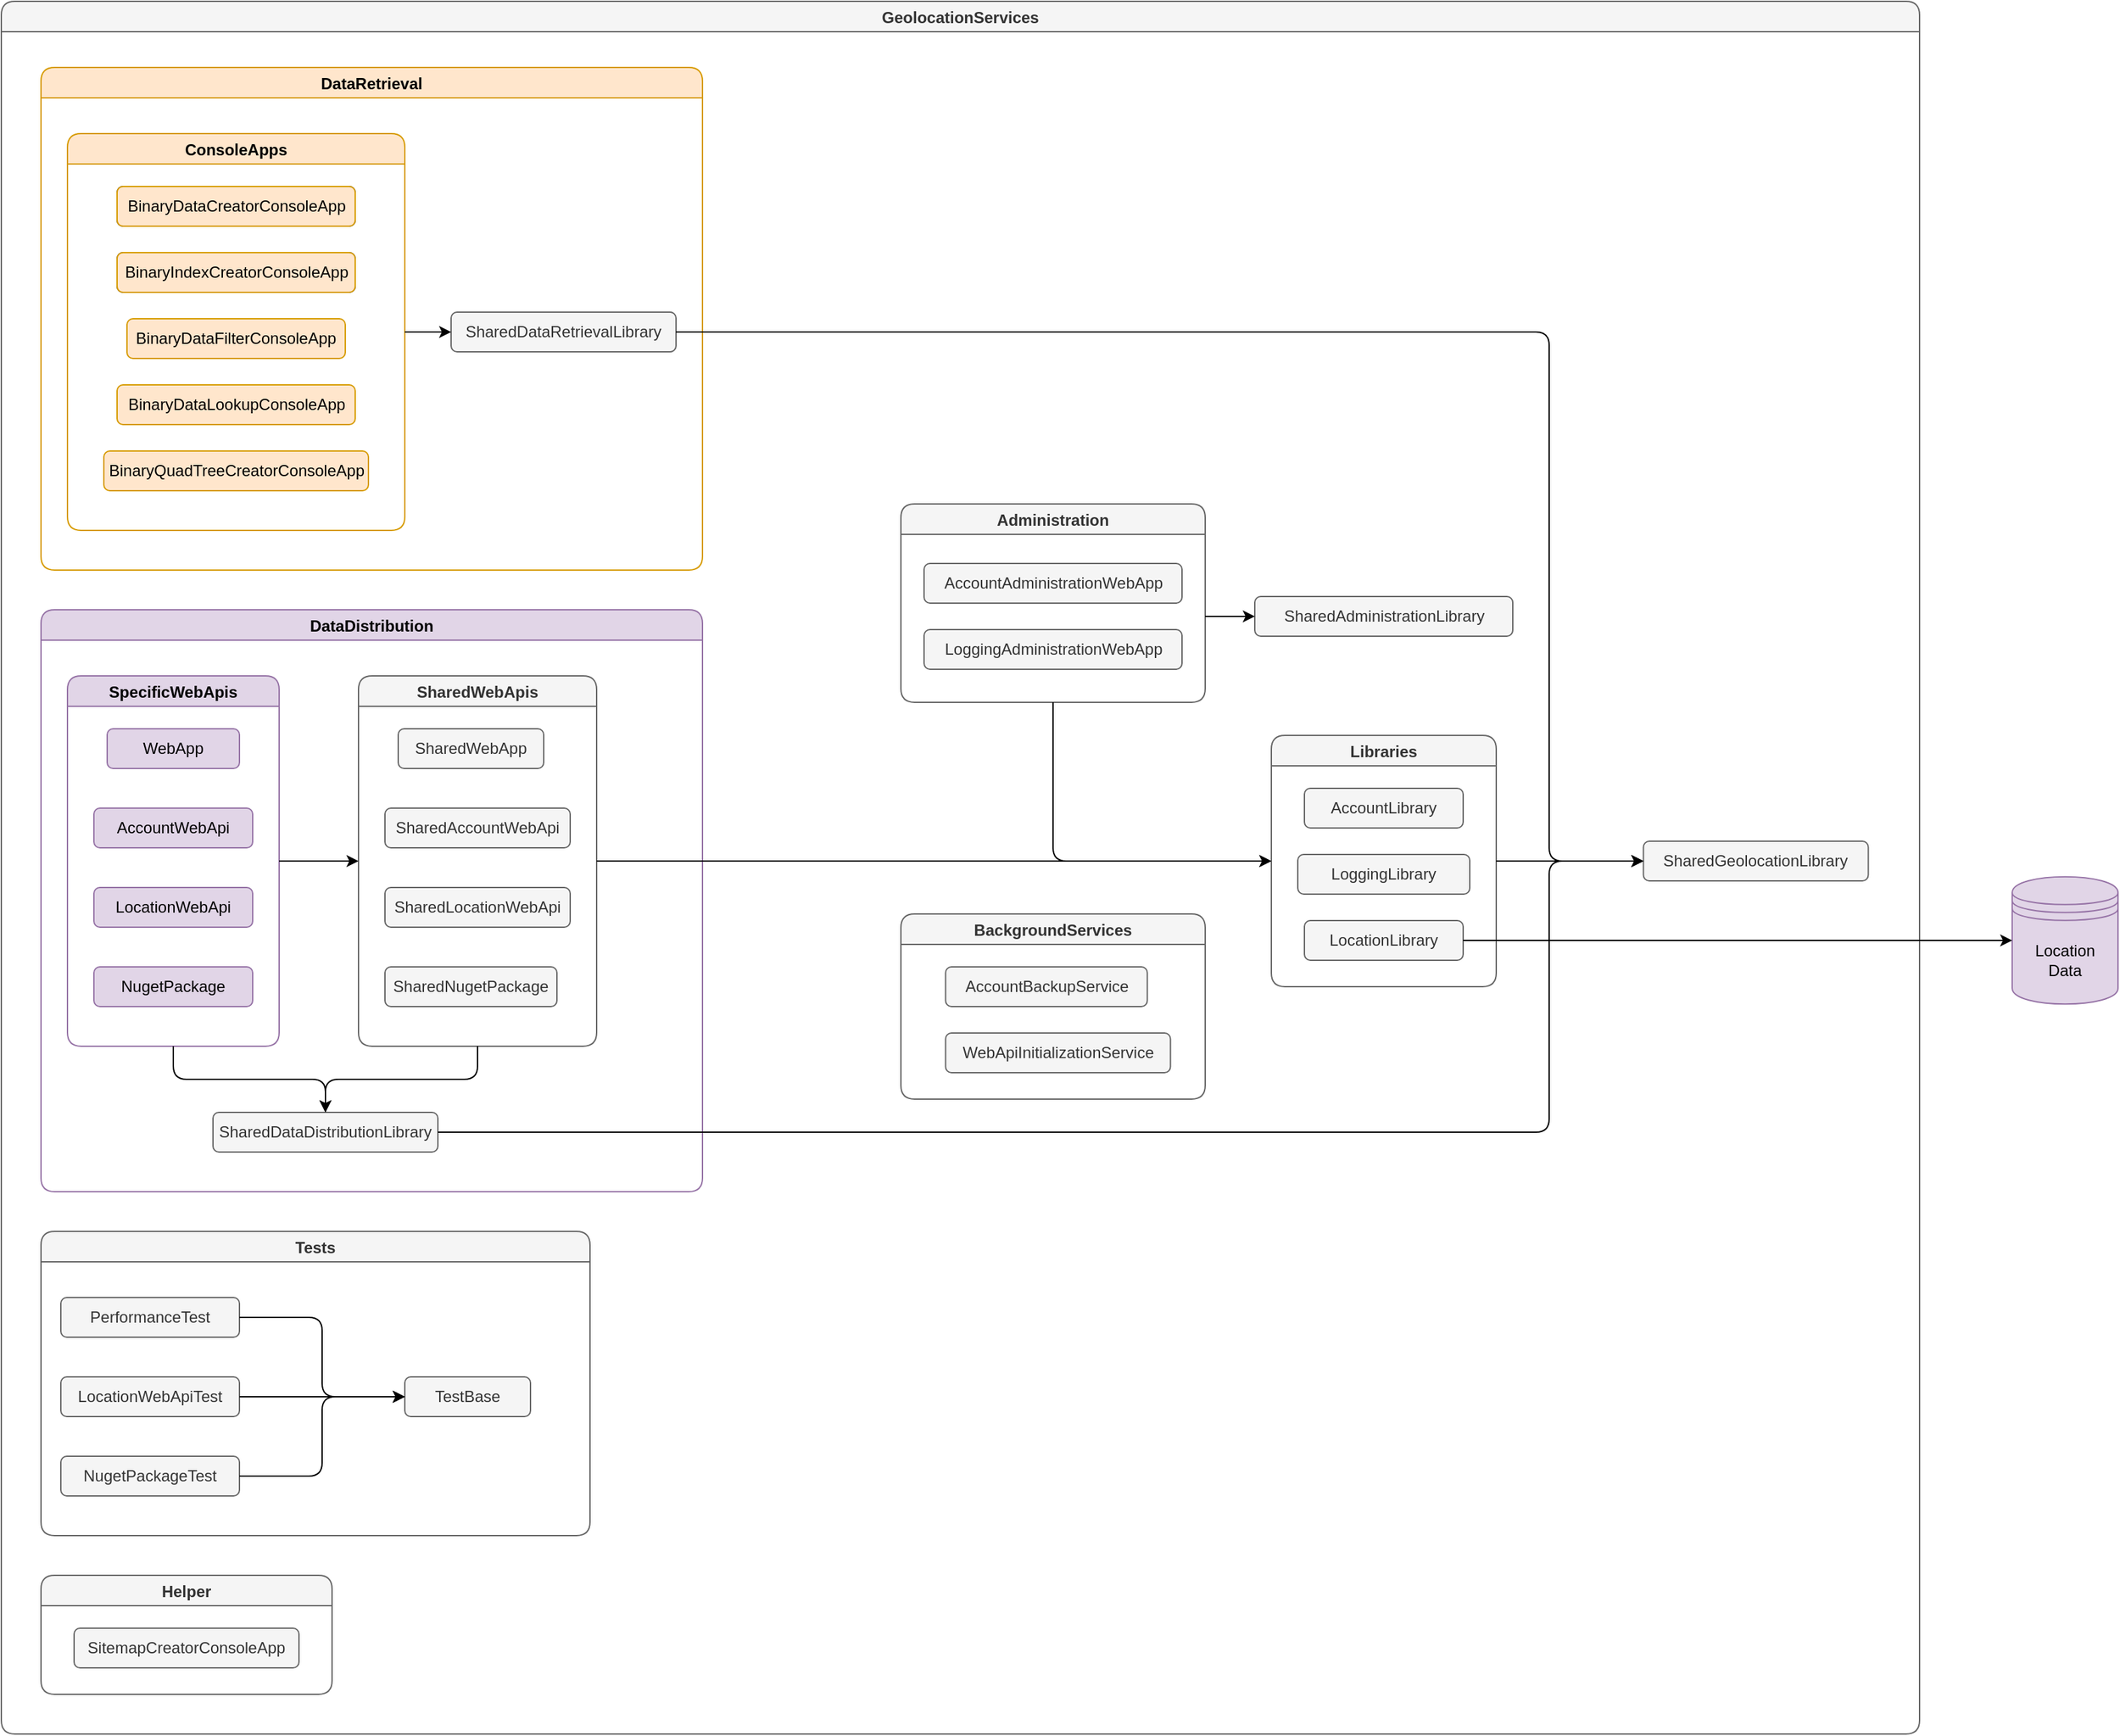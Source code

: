 <mxfile version="24.4.8" type="device" pages="5">
  <diagram id="LLukMzBquvf9o7xKqFZT" name="component-diagram">
    <mxGraphModel dx="1227" dy="1225" grid="1" gridSize="10" guides="1" tooltips="1" connect="1" arrows="1" fold="1" page="1" pageScale="1" pageWidth="850" pageHeight="1100" math="0" shadow="0">
      <root>
        <mxCell id="0" />
        <mxCell id="1" parent="0" />
        <mxCell id="2" value="GeolocationServices" style="swimlane;fillColor=#f5f5f5;strokeColor=#666666;shadow=0;flipH=0;flipV=0;rounded=1;swimlaneLine=1;fontColor=#333333;" parent="1" vertex="1">
          <mxGeometry x="10" y="10" width="1450" height="1310" as="geometry">
            <mxRectangle x="70" y="10" width="150" height="23" as="alternateBounds" />
          </mxGeometry>
        </mxCell>
        <mxCell id="4" value="DataRetrieval" style="swimlane;fillColor=#ffe6cc;strokeColor=#d79b00;rounded=1;swimlaneFillColor=none;" parent="2" vertex="1">
          <mxGeometry x="30" y="50" width="500" height="380" as="geometry" />
        </mxCell>
        <mxCell id="147" value="ConsoleApps" style="swimlane;fillColor=#ffe6cc;strokeColor=#d79b00;rounded=1;" parent="4" vertex="1">
          <mxGeometry x="20" y="50" width="255" height="300" as="geometry" />
        </mxCell>
        <mxCell id="6" value="BinaryDataCreatorConsoleApp" style="whiteSpace=wrap;html=1;fillColor=#FFF0F8;strokeColor=#36393d;glass=0;rounded=1;" parent="147" vertex="1">
          <mxGeometry x="37.5" y="40" width="180" height="30" as="geometry" />
        </mxCell>
        <mxCell id="7" value="BinaryIndexCreatorConsoleApp" style="whiteSpace=wrap;html=1;fillColor=#FFF0F8;strokeColor=#36393d;glass=0;rounded=1;" parent="147" vertex="1">
          <mxGeometry x="37.5" y="90" width="180" height="30" as="geometry" />
        </mxCell>
        <mxCell id="8" value="BinaryDataLookupConsoleApp" style="whiteSpace=wrap;html=1;fillColor=#ffe6cc;strokeColor=#d79b00;glass=0;rounded=1;" parent="147" vertex="1">
          <mxGeometry x="37.5" y="190" width="180" height="30" as="geometry" />
        </mxCell>
        <mxCell id="9" value="BinaryQuadTreeCreatorConsoleApp" style="whiteSpace=wrap;html=1;fillColor=#ffe6cc;strokeColor=#d79b00;glass=0;rounded=1;" parent="147" vertex="1">
          <mxGeometry x="27.5" y="240" width="200" height="30" as="geometry" />
        </mxCell>
        <mxCell id="10" value="BinaryDataCreatorConsoleApp" style="whiteSpace=wrap;html=1;fillColor=#ffe6cc;strokeColor=#d79b00;glass=0;rounded=1;" parent="147" vertex="1">
          <mxGeometry x="37.5" y="40" width="180" height="30" as="geometry" />
        </mxCell>
        <mxCell id="11" value="BinaryIndexCreatorConsoleApp" style="whiteSpace=wrap;html=1;fillColor=#ffe6cc;strokeColor=#d79b00;glass=0;rounded=1;" parent="147" vertex="1">
          <mxGeometry x="37.5" y="90" width="180" height="30" as="geometry" />
        </mxCell>
        <mxCell id="12" value="BinaryDataFilterConsoleApp" style="whiteSpace=wrap;html=1;fillColor=#ffe6cc;strokeColor=#d79b00;glass=0;rounded=1;" parent="147" vertex="1">
          <mxGeometry x="45" y="140" width="165" height="30" as="geometry" />
        </mxCell>
        <mxCell id="13" value="SharedDataRetrievalLibrary" style="whiteSpace=wrap;html=1;fillColor=#f5f5f5;strokeColor=#666666;rounded=1;fillOpacity=100;fontColor=#333333;" parent="4" vertex="1">
          <mxGeometry x="310" y="185" width="170" height="30" as="geometry" />
        </mxCell>
        <mxCell id="148" value="" style="endArrow=classic;html=1;exitX=1;exitY=0.5;exitDx=0;exitDy=0;entryX=0;entryY=0.5;entryDx=0;entryDy=0;" parent="4" source="147" target="13" edge="1">
          <mxGeometry width="50" height="50" relative="1" as="geometry">
            <mxPoint x="370" y="310" as="sourcePoint" />
            <mxPoint x="420" y="260" as="targetPoint" />
          </mxGeometry>
        </mxCell>
        <mxCell id="22" value="DataDistribution" style="swimlane;fillColor=#e1d5e7;strokeColor=#9673a6;rounded=1;" parent="2" vertex="1">
          <mxGeometry x="30" y="460" width="500" height="440" as="geometry">
            <mxRectangle x="30" y="50" width="120" height="23" as="alternateBounds" />
          </mxGeometry>
        </mxCell>
        <mxCell id="2cKN8SrDjRreFulUvKuI-159" value="SharedDataDistributionLibrary" style="whiteSpace=wrap;html=1;fillColor=#f5f5f5;strokeColor=#666666;rounded=1;fillOpacity=100;fontColor=#333333;" parent="22" vertex="1">
          <mxGeometry x="130" y="380" width="170" height="30" as="geometry" />
        </mxCell>
        <mxCell id="2cKN8SrDjRreFulUvKuI-160" value="SpecificWebApis" style="swimlane;fillColor=#e1d5e7;strokeColor=#9673a6;startSize=23;rounded=1;" parent="22" vertex="1">
          <mxGeometry x="20" y="50" width="160" height="280" as="geometry" />
        </mxCell>
        <mxCell id="26" value="WebApp" style="whiteSpace=wrap;html=1;fillColor=#e1d5e7;strokeColor=#9673a6;rounded=1;" parent="2cKN8SrDjRreFulUvKuI-160" vertex="1">
          <mxGeometry x="30" y="40" width="100" height="30" as="geometry" />
        </mxCell>
        <mxCell id="39" value="LocationWebApi" style="whiteSpace=wrap;html=1;fillColor=#e1d5e7;strokeColor=#9673a6;rounded=1;" parent="2cKN8SrDjRreFulUvKuI-160" vertex="1">
          <mxGeometry x="20" y="160" width="120" height="30" as="geometry" />
        </mxCell>
        <mxCell id="44" value="NugetPackage" style="whiteSpace=wrap;html=1;fillColor=#e1d5e7;strokeColor=#9673a6;rounded=1;" parent="2cKN8SrDjRreFulUvKuI-160" vertex="1">
          <mxGeometry x="20" y="220" width="120" height="30" as="geometry" />
        </mxCell>
        <mxCell id="40" value="AccountWebApi" style="whiteSpace=wrap;html=1;fillColor=#e1d5e7;strokeColor=#9673a6;rounded=1;" parent="2cKN8SrDjRreFulUvKuI-160" vertex="1">
          <mxGeometry x="20" y="100" width="120" height="30" as="geometry" />
        </mxCell>
        <mxCell id="IKNdJuLzWTmaigGsuWWW-148" value="SharedWebApis" style="swimlane;fillColor=#f5f5f5;strokeColor=#666666;fontColor=#333333;startSize=23;rounded=1;" parent="22" vertex="1">
          <mxGeometry x="240" y="50" width="180" height="280" as="geometry" />
        </mxCell>
        <mxCell id="IKNdJuLzWTmaigGsuWWW-149" value="SharedWebApp" style="whiteSpace=wrap;html=1;fillColor=#f5f5f5;strokeColor=#666666;rounded=1;fontColor=#333333;" parent="IKNdJuLzWTmaigGsuWWW-148" vertex="1">
          <mxGeometry x="30" y="40" width="110" height="30" as="geometry" />
        </mxCell>
        <mxCell id="IKNdJuLzWTmaigGsuWWW-150" value="SharedLocationWebApi" style="whiteSpace=wrap;html=1;fillColor=#f5f5f5;strokeColor=#666666;rounded=1;fontColor=#333333;" parent="IKNdJuLzWTmaigGsuWWW-148" vertex="1">
          <mxGeometry x="20" y="160" width="140" height="30" as="geometry" />
        </mxCell>
        <mxCell id="IKNdJuLzWTmaigGsuWWW-151" value="SharedNugetPackage" style="whiteSpace=wrap;html=1;fillColor=#f5f5f5;strokeColor=#666666;rounded=1;fontColor=#333333;" parent="IKNdJuLzWTmaigGsuWWW-148" vertex="1">
          <mxGeometry x="20" y="220" width="130" height="30" as="geometry" />
        </mxCell>
        <mxCell id="IKNdJuLzWTmaigGsuWWW-152" value="SharedAccountWebApi" style="whiteSpace=wrap;html=1;fillColor=#f5f5f5;strokeColor=#666666;rounded=1;fontColor=#333333;" parent="IKNdJuLzWTmaigGsuWWW-148" vertex="1">
          <mxGeometry x="20" y="100" width="140" height="30" as="geometry" />
        </mxCell>
        <mxCell id="IKNdJuLzWTmaigGsuWWW-155" value="" style="endArrow=classic;html=1;rounded=1;exitX=0.5;exitY=1;exitDx=0;exitDy=0;entryX=0.5;entryY=0;entryDx=0;entryDy=0;edgeStyle=orthogonalEdgeStyle;" parent="22" source="IKNdJuLzWTmaigGsuWWW-148" target="2cKN8SrDjRreFulUvKuI-159" edge="1">
          <mxGeometry width="50" height="50" relative="1" as="geometry">
            <mxPoint x="330" y="380" as="sourcePoint" />
            <mxPoint x="380" y="330" as="targetPoint" />
          </mxGeometry>
        </mxCell>
        <mxCell id="IKNdJuLzWTmaigGsuWWW-159" value="" style="endArrow=classic;html=1;rounded=0;exitX=1;exitY=0.5;exitDx=0;exitDy=0;entryX=0;entryY=0.5;entryDx=0;entryDy=0;" parent="22" source="2cKN8SrDjRreFulUvKuI-160" target="IKNdJuLzWTmaigGsuWWW-148" edge="1">
          <mxGeometry width="50" height="50" relative="1" as="geometry">
            <mxPoint x="190" y="210" as="sourcePoint" />
            <mxPoint x="240" y="160" as="targetPoint" />
          </mxGeometry>
        </mxCell>
        <mxCell id="uBaZwKW-RN6UwQ2-fDLs-148" value="" style="endArrow=classic;html=1;rounded=1;exitX=0.5;exitY=1;exitDx=0;exitDy=0;entryX=0.5;entryY=0;entryDx=0;entryDy=0;edgeStyle=orthogonalEdgeStyle;" parent="22" source="2cKN8SrDjRreFulUvKuI-160" target="2cKN8SrDjRreFulUvKuI-159" edge="1">
          <mxGeometry width="50" height="50" relative="1" as="geometry">
            <mxPoint x="70" y="420" as="sourcePoint" />
            <mxPoint x="120" y="370" as="targetPoint" />
          </mxGeometry>
        </mxCell>
        <mxCell id="31" value="BackgroundServices" style="swimlane;fillColor=#f5f5f5;strokeColor=#666666;rounded=1;fontColor=#333333;" parent="2" vertex="1">
          <mxGeometry x="680" y="690" width="230" height="140" as="geometry" />
        </mxCell>
        <mxCell id="32" value="WebApiInitializationService" style="whiteSpace=wrap;html=1;fillColor=#f5f5f5;strokeColor=#666666;rounded=1;fontColor=#333333;" parent="31" vertex="1">
          <mxGeometry x="33.75" y="90" width="170" height="30" as="geometry" />
        </mxCell>
        <mxCell id="33" value="AccountBackupService" style="whiteSpace=wrap;html=1;fillColor=#f5f5f5;strokeColor=#666666;rounded=1;fontColor=#333333;" parent="31" vertex="1">
          <mxGeometry x="33.75" y="40" width="152.5" height="30" as="geometry" />
        </mxCell>
        <mxCell id="45" value="Tests" style="swimlane;fillColor=#f5f5f5;strokeColor=#666666;rounded=1;fontColor=#333333;" parent="2" vertex="1">
          <mxGeometry x="30" y="930" width="415" height="230" as="geometry" />
        </mxCell>
        <mxCell id="46" value="TestBase" style="whiteSpace=wrap;html=1;fillColor=#f5f5f5;strokeColor=#666666;rounded=1;fontColor=#333333;" parent="45" vertex="1">
          <mxGeometry x="275" y="110" width="95" height="30" as="geometry" />
        </mxCell>
        <mxCell id="47" value="LocationWebApiTest" style="whiteSpace=wrap;html=1;fillColor=#f5f5f5;strokeColor=#666666;rounded=1;fontColor=#333333;" parent="45" vertex="1">
          <mxGeometry x="15" y="110" width="135" height="30" as="geometry" />
        </mxCell>
        <mxCell id="48" value="PerformanceTest" style="whiteSpace=wrap;html=1;fillColor=#f5f5f5;strokeColor=#666666;rounded=1;fontColor=#333333;" parent="45" vertex="1">
          <mxGeometry x="15" y="50" width="135" height="30" as="geometry" />
        </mxCell>
        <mxCell id="55" value="" style="endArrow=classic;html=1;exitX=1;exitY=0.5;exitDx=0;exitDy=0;entryX=0;entryY=0.5;entryDx=0;entryDy=0;edgeStyle=orthogonalEdgeStyle;arcSize=20;fillColor=#d5e8d4;strokeColor=#000000;" parent="45" source="48" target="46" edge="1">
          <mxGeometry width="50" height="50" relative="1" as="geometry">
            <mxPoint x="470" y="80" as="sourcePoint" />
            <mxPoint x="520" y="30" as="targetPoint" />
          </mxGeometry>
        </mxCell>
        <mxCell id="56" value="" style="endArrow=classic;html=1;exitX=1;exitY=0.5;exitDx=0;exitDy=0;entryX=0;entryY=0.5;entryDx=0;entryDy=0;edgeStyle=orthogonalEdgeStyle;arcSize=20;fillColor=#d5e8d4;strokeColor=#000000;" parent="45" source="47" target="46" edge="1">
          <mxGeometry width="50" height="50" relative="1" as="geometry">
            <mxPoint x="180" y="150" as="sourcePoint" />
            <mxPoint x="230" y="100" as="targetPoint" />
          </mxGeometry>
        </mxCell>
        <mxCell id="Wn7SbWkXfdaHQ0S89vb3-149" value="NugetPackageTest" style="whiteSpace=wrap;html=1;fillColor=#f5f5f5;strokeColor=#666666;rounded=1;fontColor=#333333;" parent="45" vertex="1">
          <mxGeometry x="15" y="170" width="135" height="30" as="geometry" />
        </mxCell>
        <mxCell id="Wn7SbWkXfdaHQ0S89vb3-150" value="" style="endArrow=classic;html=1;exitX=1;exitY=0.5;exitDx=0;exitDy=0;entryX=0;entryY=0.5;entryDx=0;entryDy=0;edgeStyle=orthogonalEdgeStyle;arcSize=20;fillColor=#d5e8d4;strokeColor=#000000;" parent="45" source="Wn7SbWkXfdaHQ0S89vb3-149" target="46" edge="1">
          <mxGeometry width="50" height="50" relative="1" as="geometry">
            <mxPoint x="160" y="135" as="sourcePoint" />
            <mxPoint x="285" y="105" as="targetPoint" />
          </mxGeometry>
        </mxCell>
        <mxCell id="3" value="SharedGeolocationLibrary" style="whiteSpace=wrap;html=1;fillColor=#f5f5f5;strokeColor=#666666;rounded=1;fontColor=#333333;" parent="2" vertex="1">
          <mxGeometry x="1241.25" y="635" width="170" height="30" as="geometry" />
        </mxCell>
        <mxCell id="34" value="Libraries" style="swimlane;fillColor=#f5f5f5;strokeColor=#666666;rounded=1;fontColor=#333333;" parent="2" vertex="1">
          <mxGeometry x="960" y="555" width="170" height="190" as="geometry" />
        </mxCell>
        <mxCell id="37" value="AccountLibrary" style="whiteSpace=wrap;html=1;fillColor=#f5f5f5;strokeColor=#666666;rounded=1;fontColor=#333333;" parent="34" vertex="1">
          <mxGeometry x="25" y="40" width="120" height="30" as="geometry" />
        </mxCell>
        <mxCell id="36" value="LocationLibrary" style="whiteSpace=wrap;html=1;fillColor=#f5f5f5;strokeColor=#666666;rounded=1;fontColor=#333333;" parent="34" vertex="1">
          <mxGeometry x="25" y="140" width="120" height="30" as="geometry" />
        </mxCell>
        <mxCell id="42" value="LoggingLibrary" style="whiteSpace=wrap;html=1;fillColor=#f5f5f5;strokeColor=#666666;rounded=1;fontColor=#333333;" parent="34" vertex="1">
          <mxGeometry x="20" y="90" width="130" height="30" as="geometry" />
        </mxCell>
        <mxCell id="MPks22-xDF9zLQNJOeFy-148" value="" style="endArrow=classic;html=1;rounded=1;exitX=1;exitY=0.5;exitDx=0;exitDy=0;entryX=0;entryY=0.5;entryDx=0;entryDy=0;edgeStyle=orthogonalEdgeStyle;" parent="2" source="34" target="3" edge="1">
          <mxGeometry width="50" height="50" relative="1" as="geometry">
            <mxPoint x="1120" y="580" as="sourcePoint" />
            <mxPoint x="1170" y="530" as="targetPoint" />
            <Array as="points">
              <mxPoint x="1200" y="650" />
              <mxPoint x="1200" y="650" />
            </Array>
          </mxGeometry>
        </mxCell>
        <mxCell id="MPks22-xDF9zLQNJOeFy-152" value="Administration" style="swimlane;rounded=1;fillColor=#f5f5f5;fontColor=#333333;strokeColor=#666666;" parent="2" vertex="1">
          <mxGeometry x="680" y="380" width="230" height="150" as="geometry" />
        </mxCell>
        <mxCell id="29" value="AccountAdministrationWebApp" style="whiteSpace=wrap;html=1;fillColor=#f5f5f5;strokeColor=#666666;rounded=1;fontColor=#333333;" parent="MPks22-xDF9zLQNJOeFy-152" vertex="1">
          <mxGeometry x="17.5" y="45" width="195" height="30" as="geometry" />
        </mxCell>
        <mxCell id="30" value="LoggingAdministrationWebApp" style="whiteSpace=wrap;html=1;fillColor=#f5f5f5;strokeColor=#666666;rounded=1;fontColor=#333333;" parent="MPks22-xDF9zLQNJOeFy-152" vertex="1">
          <mxGeometry x="17.5" y="95" width="195" height="30" as="geometry" />
        </mxCell>
        <mxCell id="MPks22-xDF9zLQNJOeFy-153" value="" style="endArrow=classic;html=1;rounded=1;exitX=0.5;exitY=1;exitDx=0;exitDy=0;entryX=0;entryY=0.5;entryDx=0;entryDy=0;edgeStyle=orthogonalEdgeStyle;" parent="2" source="MPks22-xDF9zLQNJOeFy-152" target="34" edge="1">
          <mxGeometry width="50" height="50" relative="1" as="geometry">
            <mxPoint x="910" y="390" as="sourcePoint" />
            <mxPoint x="960" y="340" as="targetPoint" />
            <Array as="points">
              <mxPoint x="795" y="650" />
            </Array>
          </mxGeometry>
        </mxCell>
        <mxCell id="104" value="" style="endArrow=classic;html=1;exitX=1;exitY=0.5;exitDx=0;exitDy=0;entryX=0;entryY=0.5;entryDx=0;entryDy=0;edgeStyle=orthogonalEdgeStyle;arcSize=20;fillColor=#d5e8d4;strokeColor=#000000;" parent="2" source="13" target="3" edge="1">
          <mxGeometry width="50" height="50" relative="1" as="geometry">
            <mxPoint x="1221.25" y="470" as="sourcePoint" />
            <mxPoint x="1271.25" y="420" as="targetPoint" />
            <Array as="points">
              <mxPoint x="1170" y="250" />
              <mxPoint x="1170" y="650" />
            </Array>
          </mxGeometry>
        </mxCell>
        <mxCell id="MPks22-xDF9zLQNJOeFy-149" value="" style="endArrow=classic;html=1;rounded=1;entryX=0;entryY=0.5;entryDx=0;entryDy=0;edgeStyle=orthogonalEdgeStyle;exitX=1;exitY=0.5;exitDx=0;exitDy=0;" parent="2" source="IKNdJuLzWTmaigGsuWWW-148" target="34" edge="1">
          <mxGeometry width="50" height="50" relative="1" as="geometry">
            <mxPoint x="640" y="650" as="sourcePoint" />
            <mxPoint x="760" y="580" as="targetPoint" />
            <Array as="points">
              <mxPoint x="710" y="650" />
              <mxPoint x="710" y="650" />
            </Array>
          </mxGeometry>
        </mxCell>
        <mxCell id="eDVOJwQHp3Gs-Y2QoNNh-148" value="Helper" style="swimlane;fillColor=#f5f5f5;strokeColor=#666666;rounded=1;fontColor=#333333;" parent="2" vertex="1">
          <mxGeometry x="30" y="1190" width="220" height="90" as="geometry" />
        </mxCell>
        <mxCell id="21" value="SitemapCreatorConsoleApp" style="whiteSpace=wrap;html=1;fillColor=#f5f5f5;strokeColor=#666666;rounded=1;fontColor=#333333;" parent="eDVOJwQHp3Gs-Y2QoNNh-148" vertex="1">
          <mxGeometry x="25" y="40" width="170" height="30" as="geometry" />
        </mxCell>
        <mxCell id="DU97WNFguKJTcljk9Pdf-148" value="" style="endArrow=classic;html=1;rounded=1;exitX=1;exitY=0.5;exitDx=0;exitDy=0;entryX=0;entryY=0.5;entryDx=0;entryDy=0;edgeStyle=orthogonalEdgeStyle;" parent="2" source="2cKN8SrDjRreFulUvKuI-159" target="3" edge="1">
          <mxGeometry width="50" height="50" relative="1" as="geometry">
            <mxPoint x="710" y="740" as="sourcePoint" />
            <mxPoint x="760" y="690" as="targetPoint" />
            <Array as="points">
              <mxPoint x="1170" y="855" />
              <mxPoint x="1170" y="650" />
            </Array>
          </mxGeometry>
        </mxCell>
        <mxCell id="_eddi4BTf2q4IT53KIBY-148" value="SharedAdministrationLibrary" style="whiteSpace=wrap;html=1;fillColor=#f5f5f5;strokeColor=#666666;rounded=1;fontColor=#333333;" parent="2" vertex="1">
          <mxGeometry x="947.5" y="450" width="195" height="30" as="geometry" />
        </mxCell>
        <mxCell id="_eddi4BTf2q4IT53KIBY-151" value="" style="endArrow=classic;html=1;rounded=1;entryX=0;entryY=0.5;entryDx=0;entryDy=0;" parent="2" target="_eddi4BTf2q4IT53KIBY-148" edge="1">
          <mxGeometry width="50" height="50" relative="1" as="geometry">
            <mxPoint x="910" y="465" as="sourcePoint" />
            <mxPoint x="1030" y="390" as="targetPoint" />
          </mxGeometry>
        </mxCell>
        <mxCell id="IvW9GYrCqFyuhNRknzc9-148" value="Location&lt;br&gt;Data" style="shape=datastore;whiteSpace=wrap;html=1;fillColor=#e1d5e7;strokeColor=#9673a6;" parent="1" vertex="1">
          <mxGeometry x="1530" y="671.87" width="80" height="96.25" as="geometry" />
        </mxCell>
        <mxCell id="IvW9GYrCqFyuhNRknzc9-149" value="" style="endArrow=classic;html=1;rounded=1;exitX=1;exitY=0.5;exitDx=0;exitDy=0;edgeStyle=orthogonalEdgeStyle;entryX=0;entryY=0.5;entryDx=0;entryDy=0;" parent="1" source="36" target="IvW9GYrCqFyuhNRknzc9-148" edge="1">
          <mxGeometry width="50" height="50" relative="1" as="geometry">
            <mxPoint x="1230" y="790" as="sourcePoint" />
            <mxPoint x="1510" y="750" as="targetPoint" />
          </mxGeometry>
        </mxCell>
      </root>
    </mxGraphModel>
  </diagram>
  <diagram id="lTEAjyNDicuWuT4kO1Pl" name="data-flow">
    <mxGraphModel dx="1100" dy="995" grid="1" gridSize="10" guides="1" tooltips="1" connect="1" arrows="1" fold="1" page="1" pageScale="1" pageWidth="850" pageHeight="1100" math="0" shadow="0">
      <root>
        <mxCell id="8ktDRUDpsxPGIz6YcoGy-0" />
        <mxCell id="8ktDRUDpsxPGIz6YcoGy-1" parent="8ktDRUDpsxPGIz6YcoGy-0" />
        <mxCell id="8ktDRUDpsxPGIz6YcoGy-2" value="WebApp" style="whiteSpace=wrap;html=1;fillColor=#e1d5e7;strokeColor=#9673a6;rounded=1;" parent="8ktDRUDpsxPGIz6YcoGy-1" vertex="1">
          <mxGeometry x="150" y="30" width="100" height="30" as="geometry" />
        </mxCell>
        <mxCell id="8ktDRUDpsxPGIz6YcoGy-3" value="LocationWebApi" style="whiteSpace=wrap;html=1;fillColor=#e1d5e7;strokeColor=#9673a6;rounded=1;" parent="8ktDRUDpsxPGIz6YcoGy-1" vertex="1">
          <mxGeometry x="140" y="90" width="120" height="30" as="geometry" />
        </mxCell>
        <mxCell id="8ktDRUDpsxPGIz6YcoGy-4" value="LocationLibrary" style="whiteSpace=wrap;html=1;fillColor=#f5f5f5;strokeColor=#666666;rounded=1;fontColor=#333333;" parent="8ktDRUDpsxPGIz6YcoGy-1" vertex="1">
          <mxGeometry x="140" y="150" width="120" height="30" as="geometry" />
        </mxCell>
        <mxCell id="8ktDRUDpsxPGIz6YcoGy-5" value="Location&lt;br&gt;Data" style="shape=datastore;whiteSpace=wrap;html=1;fillColor=#e1d5e7;strokeColor=#9673a6;" parent="8ktDRUDpsxPGIz6YcoGy-1" vertex="1">
          <mxGeometry x="165" y="270" width="70" height="80" as="geometry" />
        </mxCell>
        <mxCell id="8ktDRUDpsxPGIz6YcoGy-6" value="BinaryDataCreatorConsoleApp" style="whiteSpace=wrap;html=1;fillColor=#ffe6cc;strokeColor=#d79b00;glass=0;rounded=1;" parent="8ktDRUDpsxPGIz6YcoGy-1" vertex="1">
          <mxGeometry x="110" y="690" width="180" height="30" as="geometry" />
        </mxCell>
        <mxCell id="8ktDRUDpsxPGIz6YcoGy-7" value="BinaryIndexCreatorConsoleApp" style="whiteSpace=wrap;html=1;fillColor=#ffe6cc;strokeColor=#d79b00;glass=0;rounded=1;" parent="8ktDRUDpsxPGIz6YcoGy-1" vertex="1">
          <mxGeometry x="110" y="630" width="180" height="30" as="geometry" />
        </mxCell>
        <mxCell id="8ktDRUDpsxPGIz6YcoGy-8" value="BinaryDataFilterConsoleApp" style="whiteSpace=wrap;html=1;fillColor=#ffe6cc;strokeColor=#d79b00;glass=0;rounded=1;" parent="8ktDRUDpsxPGIz6YcoGy-1" vertex="1">
          <mxGeometry x="117.5" y="570" width="165" height="30" as="geometry" />
        </mxCell>
        <mxCell id="8ktDRUDpsxPGIz6YcoGy-9" value="BinaryDataLookupConsoleApp" style="whiteSpace=wrap;html=1;fillColor=#ffe6cc;strokeColor=#d79b00;glass=0;rounded=1;" parent="8ktDRUDpsxPGIz6YcoGy-1" vertex="1">
          <mxGeometry x="110" y="510" width="180" height="30" as="geometry" />
        </mxCell>
        <mxCell id="8ktDRUDpsxPGIz6YcoGy-10" value="BinaryQuadTreeCreatorConsoleApp" style="whiteSpace=wrap;html=1;fillColor=#ffe6cc;strokeColor=#d79b00;glass=0;rounded=1;" parent="8ktDRUDpsxPGIz6YcoGy-1" vertex="1">
          <mxGeometry x="100" y="450" width="200" height="30" as="geometry" />
        </mxCell>
        <mxCell id="8ktDRUDpsxPGIz6YcoGy-11" value="" style="endArrow=classic;html=1;strokeColor=#000000;exitX=0.5;exitY=0;exitDx=0;exitDy=0;entryX=0.5;entryY=1;entryDx=0;entryDy=0;" parent="8ktDRUDpsxPGIz6YcoGy-1" source="8ktDRUDpsxPGIz6YcoGy-6" target="8ktDRUDpsxPGIz6YcoGy-7" edge="1">
          <mxGeometry width="50" height="50" relative="1" as="geometry">
            <mxPoint x="370" y="430" as="sourcePoint" />
            <mxPoint x="420" y="380" as="targetPoint" />
          </mxGeometry>
        </mxCell>
        <mxCell id="8ktDRUDpsxPGIz6YcoGy-12" value="" style="endArrow=classic;html=1;strokeColor=#000000;exitX=0.5;exitY=0;exitDx=0;exitDy=0;entryX=0.5;entryY=1;entryDx=0;entryDy=0;" parent="8ktDRUDpsxPGIz6YcoGy-1" source="8ktDRUDpsxPGIz6YcoGy-7" target="8ktDRUDpsxPGIz6YcoGy-8" edge="1">
          <mxGeometry width="50" height="50" relative="1" as="geometry">
            <mxPoint x="460" y="590" as="sourcePoint" />
            <mxPoint x="510" y="540" as="targetPoint" />
          </mxGeometry>
        </mxCell>
        <mxCell id="8ktDRUDpsxPGIz6YcoGy-13" value="" style="endArrow=classic;html=1;strokeColor=#000000;exitX=0.5;exitY=0;exitDx=0;exitDy=0;entryX=0.5;entryY=1;entryDx=0;entryDy=0;" parent="8ktDRUDpsxPGIz6YcoGy-1" source="8ktDRUDpsxPGIz6YcoGy-8" target="8ktDRUDpsxPGIz6YcoGy-9" edge="1">
          <mxGeometry width="50" height="50" relative="1" as="geometry">
            <mxPoint x="370" y="430" as="sourcePoint" />
            <mxPoint x="420" y="380" as="targetPoint" />
          </mxGeometry>
        </mxCell>
        <mxCell id="8ktDRUDpsxPGIz6YcoGy-14" value="" style="endArrow=classic;html=1;strokeColor=#000000;exitX=0.5;exitY=0;exitDx=0;exitDy=0;entryX=0.5;entryY=1;entryDx=0;entryDy=0;" parent="8ktDRUDpsxPGIz6YcoGy-1" source="8ktDRUDpsxPGIz6YcoGy-9" target="8ktDRUDpsxPGIz6YcoGy-10" edge="1">
          <mxGeometry width="50" height="50" relative="1" as="geometry">
            <mxPoint x="370" y="430" as="sourcePoint" />
            <mxPoint x="420" y="380" as="targetPoint" />
          </mxGeometry>
        </mxCell>
        <mxCell id="8ktDRUDpsxPGIz6YcoGy-15" value="" style="endArrow=classic;html=1;strokeColor=#000000;exitX=0.5;exitY=0;exitDx=0;exitDy=0;entryX=0.5;entryY=1;entryDx=0;entryDy=0;exitPerimeter=0;" parent="8ktDRUDpsxPGIz6YcoGy-1" source="8ktDRUDpsxPGIz6YcoGy-17" target="8ktDRUDpsxPGIz6YcoGy-6" edge="1">
          <mxGeometry width="50" height="50" relative="1" as="geometry">
            <mxPoint x="200" y="760" as="sourcePoint" />
            <mxPoint x="80" y="700" as="targetPoint" />
          </mxGeometry>
        </mxCell>
        <mxCell id="8ktDRUDpsxPGIz6YcoGy-16" value="" style="endArrow=classic;html=1;strokeColor=#000000;exitX=0.5;exitY=0;exitDx=0;exitDy=0;entryX=0.5;entryY=1;entryDx=0;entryDy=0;" parent="8ktDRUDpsxPGIz6YcoGy-1" source="8ktDRUDpsxPGIz6YcoGy-10" target="8ktDRUDpsxPGIz6YcoGy-5" edge="1">
          <mxGeometry width="50" height="50" relative="1" as="geometry">
            <mxPoint x="90" y="290" as="sourcePoint" />
            <mxPoint x="140" y="240" as="targetPoint" />
          </mxGeometry>
        </mxCell>
        <mxCell id="8ktDRUDpsxPGIz6YcoGy-17" value="planet.osm" style="shape=note;size=20;whiteSpace=wrap;html=1;fillColor=#ffe6cc;strokeColor=#d79b00;" parent="8ktDRUDpsxPGIz6YcoGy-1" vertex="1">
          <mxGeometry x="165" y="770" width="70" height="90" as="geometry" />
        </mxCell>
        <mxCell id="8ktDRUDpsxPGIz6YcoGy-18" value="" style="endArrow=classic;html=1;exitX=0.5;exitY=0;exitDx=0;exitDy=0;entryX=0.5;entryY=1;entryDx=0;entryDy=0;" parent="8ktDRUDpsxPGIz6YcoGy-1" source="8ktDRUDpsxPGIz6YcoGy-5" target="8ktDRUDpsxPGIz6YcoGy-4" edge="1">
          <mxGeometry width="50" height="50" relative="1" as="geometry">
            <mxPoint x="70" y="180" as="sourcePoint" />
            <mxPoint x="120" y="130" as="targetPoint" />
          </mxGeometry>
        </mxCell>
        <mxCell id="8ktDRUDpsxPGIz6YcoGy-19" value="" style="endArrow=classic;html=1;exitX=0.5;exitY=0;exitDx=0;exitDy=0;entryX=0.5;entryY=1;entryDx=0;entryDy=0;" parent="8ktDRUDpsxPGIz6YcoGy-1" source="8ktDRUDpsxPGIz6YcoGy-4" target="8ktDRUDpsxPGIz6YcoGy-3" edge="1">
          <mxGeometry width="50" height="50" relative="1" as="geometry">
            <mxPoint x="60" y="120" as="sourcePoint" />
            <mxPoint x="110" y="70" as="targetPoint" />
          </mxGeometry>
        </mxCell>
        <mxCell id="8ktDRUDpsxPGIz6YcoGy-20" value="" style="endArrow=classic;html=1;exitX=0.5;exitY=0;exitDx=0;exitDy=0;entryX=0.5;entryY=1;entryDx=0;entryDy=0;" parent="8ktDRUDpsxPGIz6YcoGy-1" source="8ktDRUDpsxPGIz6YcoGy-3" target="8ktDRUDpsxPGIz6YcoGy-2" edge="1">
          <mxGeometry width="50" height="50" relative="1" as="geometry">
            <mxPoint x="70" y="70" as="sourcePoint" />
            <mxPoint x="120" y="20" as="targetPoint" />
          </mxGeometry>
        </mxCell>
        <mxCell id="qaLzxnHt64koLCtxwKaw-1" value="Configuration" style="whiteSpace=wrap;html=1;fillColor=#d5e8d4;strokeColor=#82b366;rounded=1;" parent="8ktDRUDpsxPGIz6YcoGy-1" vertex="1">
          <mxGeometry x="425" y="295" width="130" height="30" as="geometry" />
        </mxCell>
        <mxCell id="qaLzxnHt64koLCtxwKaw-2" value="" style="endArrow=classic;html=1;strokeColor=#000000;exitX=0.5;exitY=1;exitDx=0;exitDy=0;entryX=1;entryY=0.5;entryDx=0;entryDy=0;edgeStyle=orthogonalEdgeStyle;" parent="8ktDRUDpsxPGIz6YcoGy-1" source="qaLzxnHt64koLCtxwKaw-1" target="8ktDRUDpsxPGIz6YcoGy-8" edge="1">
          <mxGeometry width="50" height="50" relative="1" as="geometry">
            <mxPoint x="450" y="500" as="sourcePoint" />
            <mxPoint x="450" y="400" as="targetPoint" />
          </mxGeometry>
        </mxCell>
        <mxCell id="qaLzxnHt64koLCtxwKaw-3" value="" style="endArrow=classic;html=1;strokeColor=#000000;exitX=0.5;exitY=1;exitDx=0;exitDy=0;entryX=1;entryY=0.5;entryDx=0;entryDy=0;edgeStyle=orthogonalEdgeStyle;" parent="8ktDRUDpsxPGIz6YcoGy-1" source="qaLzxnHt64koLCtxwKaw-1" target="8ktDRUDpsxPGIz6YcoGy-10" edge="1">
          <mxGeometry width="50" height="50" relative="1" as="geometry">
            <mxPoint x="220" y="470" as="sourcePoint" />
            <mxPoint x="220" y="370" as="targetPoint" />
          </mxGeometry>
        </mxCell>
        <mxCell id="qaLzxnHt64koLCtxwKaw-4" value="" style="endArrow=classic;html=1;strokeColor=#000000;exitX=0.5;exitY=0;exitDx=0;exitDy=0;entryX=1;entryY=0.5;entryDx=0;entryDy=0;edgeStyle=orthogonalEdgeStyle;" parent="8ktDRUDpsxPGIz6YcoGy-1" source="qaLzxnHt64koLCtxwKaw-1" target="8ktDRUDpsxPGIz6YcoGy-3" edge="1">
          <mxGeometry width="50" height="50" relative="1" as="geometry">
            <mxPoint x="420" y="170" as="sourcePoint" />
            <mxPoint x="420" y="70" as="targetPoint" />
          </mxGeometry>
        </mxCell>
      </root>
    </mxGraphModel>
  </diagram>
  <diagram id="HA5rUgLvjNh_i699UG7V" name="data-format">
    <mxGraphModel dx="2077" dy="2325" grid="1" gridSize="10" guides="1" tooltips="1" connect="1" arrows="1" fold="1" page="1" pageScale="1" pageWidth="850" pageHeight="1100" math="0" shadow="0">
      <root>
        <mxCell id="MZgWejeTs8TevbAWyHg7-0" />
        <mxCell id="MZgWejeTs8TevbAWyHg7-1" parent="MZgWejeTs8TevbAWyHg7-0" />
        <mxCell id="MZgWejeTs8TevbAWyHg7-2" value="Node" style="swimlane;childLayout=stackLayout;horizontal=1;startSize=30;horizontalStack=0;rounded=1;fontSize=14;fontStyle=0;strokeWidth=2;resizeParent=0;resizeLast=1;shadow=0;dashed=0;align=center;fillColor=#e1d5e7;strokeColor=#9673a6;" parent="MZgWejeTs8TevbAWyHg7-1" vertex="1">
          <mxGeometry x="460" y="375" width="250" height="130" as="geometry" />
        </mxCell>
        <mxCell id="MZgWejeTs8TevbAWyHg7-3" value="long: Position&#xa;float: Latitude&#xa;float: Longitude&#xa;int: TagCount&#xa;Tag: Tag [TagCount]" style="align=left;strokeColor=none;fillColor=none;spacingLeft=4;fontSize=12;verticalAlign=top;resizable=0;rotatable=0;part=1;" parent="MZgWejeTs8TevbAWyHg7-2" vertex="1">
          <mxGeometry y="30" width="250" height="100" as="geometry" />
        </mxCell>
        <mxCell id="MZgWejeTs8TevbAWyHg7-4" value="GridCell" style="swimlane;childLayout=stackLayout;horizontal=1;startSize=30;horizontalStack=0;rounded=1;fontSize=14;fontStyle=0;strokeWidth=2;resizeParent=0;resizeLast=1;shadow=0;dashed=0;align=center;fillColor=#e1d5e7;strokeColor=#9673a6;" parent="MZgWejeTs8TevbAWyHg7-1" vertex="1">
          <mxGeometry x="110" y="385" width="240" height="110" as="geometry" />
        </mxCell>
        <mxCell id="MZgWejeTs8TevbAWyHg7-5" value="int: X&#xa;int: Y&#xa;int: NodeAddressCount&#xa;long: NodeAddress [NodeAddressCount]" style="align=left;strokeColor=none;fillColor=none;spacingLeft=4;fontSize=12;verticalAlign=top;resizable=0;rotatable=0;part=1;" parent="MZgWejeTs8TevbAWyHg7-4" vertex="1">
          <mxGeometry y="30" width="240" height="80" as="geometry" />
        </mxCell>
        <mxCell id="MZgWejeTs8TevbAWyHg7-6" value="Grid" style="swimlane;childLayout=stackLayout;horizontal=1;startSize=30;horizontalStack=0;rounded=1;fontSize=14;fontStyle=0;strokeWidth=2;resizeParent=0;resizeLast=1;shadow=0;dashed=0;align=center;fillColor=#e1d5e7;strokeColor=#9673a6;" parent="MZgWejeTs8TevbAWyHg7-1" vertex="1">
          <mxGeometry x="150" y="220" width="160" height="30" as="geometry" />
        </mxCell>
        <mxCell id="MZgWejeTs8TevbAWyHg7-7" value="NodeCollection" style="swimlane;childLayout=stackLayout;horizontal=1;startSize=30;horizontalStack=0;rounded=1;fontSize=14;fontStyle=0;strokeWidth=2;resizeParent=0;resizeLast=1;shadow=0;dashed=0;align=center;fillColor=#e1d5e7;strokeColor=#9673a6;" parent="MZgWejeTs8TevbAWyHg7-1" vertex="1">
          <mxGeometry x="505" y="220" width="160" height="30" as="geometry" />
        </mxCell>
        <mxCell id="MZgWejeTs8TevbAWyHg7-8" value="" style="endArrow=none;html=1;rounded=0;entryX=0.5;entryY=1;entryDx=0;entryDy=0;exitX=0.5;exitY=0;exitDx=0;exitDy=0;" parent="MZgWejeTs8TevbAWyHg7-1" source="MZgWejeTs8TevbAWyHg7-4" target="MZgWejeTs8TevbAWyHg7-6" edge="1">
          <mxGeometry relative="1" as="geometry">
            <mxPoint x="220" y="360" as="sourcePoint" />
            <mxPoint x="269.5" y="250" as="targetPoint" />
          </mxGeometry>
        </mxCell>
        <mxCell id="MZgWejeTs8TevbAWyHg7-9" value="1" style="resizable=0;html=1;align=right;verticalAlign=bottom;direction=south;spacingRight=-2;spacingBottom=3;" parent="MZgWejeTs8TevbAWyHg7-8" connectable="0" vertex="1">
          <mxGeometry x="1" relative="1" as="geometry">
            <mxPoint x="-10" y="30" as="offset" />
          </mxGeometry>
        </mxCell>
        <mxCell id="MZgWejeTs8TevbAWyHg7-10" value="" style="endArrow=none;html=1;rounded=0;entryX=0.5;entryY=1;entryDx=0;entryDy=0;exitX=0.5;exitY=0;exitDx=0;exitDy=0;" parent="MZgWejeTs8TevbAWyHg7-1" source="MZgWejeTs8TevbAWyHg7-2" edge="1">
          <mxGeometry relative="1" as="geometry">
            <mxPoint x="584.58" y="370" as="sourcePoint" />
            <mxPoint x="584.58" y="250" as="targetPoint" />
          </mxGeometry>
        </mxCell>
        <mxCell id="MZgWejeTs8TevbAWyHg7-11" value="1" style="resizable=0;html=1;align=right;verticalAlign=bottom;direction=south;spacingRight=-2;spacingBottom=3;" parent="MZgWejeTs8TevbAWyHg7-10" connectable="0" vertex="1">
          <mxGeometry x="1" relative="1" as="geometry">
            <mxPoint x="-10" y="30" as="offset" />
          </mxGeometry>
        </mxCell>
        <mxCell id="MZgWejeTs8TevbAWyHg7-16" value="12" style="resizable=0;html=1;align=right;verticalAlign=bottom;direction=south;spacingRight=-2;spacingBottom=3;" parent="MZgWejeTs8TevbAWyHg7-1" connectable="0" vertex="1">
          <mxGeometry x="400" y="280" as="geometry">
            <mxPoint x="-179" y="-66" as="offset" />
          </mxGeometry>
        </mxCell>
        <mxCell id="MZgWejeTs8TevbAWyHg7-17" value="1" style="resizable=0;html=1;align=right;verticalAlign=bottom;spacingRight=-2;spacingBottom=-6;" parent="MZgWejeTs8TevbAWyHg7-1" connectable="0" vertex="1">
          <mxGeometry x="710" y="360" as="geometry">
            <mxPoint x="-113" y="-155" as="offset" />
          </mxGeometry>
        </mxCell>
        <mxCell id="MZgWejeTs8TevbAWyHg7-18" value="&#xa;&#xa;&lt;span style=&quot;color: rgb(0, 0, 0); font-family: helvetica; font-size: 12px; font-style: normal; font-weight: 400; letter-spacing: normal; text-align: right; text-indent: 0px; text-transform: none; word-spacing: 0px; background-color: rgb(248, 249, 250); display: inline; float: none;&quot;&gt;N&lt;/span&gt;&#xa;&#xa;" style="resizable=0;html=1;align=right;verticalAlign=bottom;spacingBottom=-1;spacing=2;spacingRight=-2;" parent="MZgWejeTs8TevbAWyHg7-1" connectable="0" vertex="1">
          <mxGeometry x="250" y="400" as="geometry">
            <mxPoint x="-30" y="2" as="offset" />
          </mxGeometry>
        </mxCell>
        <mxCell id="MZgWejeTs8TevbAWyHg7-19" value="&#xa;&#xa;&lt;span style=&quot;color: rgb(0, 0, 0); font-family: helvetica; font-size: 12px; font-style: normal; font-weight: 400; letter-spacing: normal; text-align: right; text-indent: 0px; text-transform: none; word-spacing: 0px; background-color: rgb(248, 249, 250); display: inline; float: none;&quot;&gt;N&lt;/span&gt;&#xa;&#xa;" style="resizable=0;html=1;align=right;verticalAlign=bottom;spacingBottom=4;spacing=2;spacingRight=-7;" parent="MZgWejeTs8TevbAWyHg7-1" connectable="0" vertex="1">
          <mxGeometry x="600" y="400" as="geometry">
            <mxPoint x="-30" y="2" as="offset" />
          </mxGeometry>
        </mxCell>
        <mxCell id="MZgWejeTs8TevbAWyHg7-20" value="Tag" style="swimlane;childLayout=stackLayout;horizontal=1;startSize=30;horizontalStack=0;rounded=1;fontSize=14;fontStyle=0;strokeWidth=2;resizeParent=0;resizeLast=1;shadow=0;dashed=0;align=center;fillColor=#e1d5e7;strokeColor=#9673a6;" parent="MZgWejeTs8TevbAWyHg7-1" vertex="1">
          <mxGeometry x="780" y="390" width="160" height="80" as="geometry" />
        </mxCell>
        <mxCell id="MZgWejeTs8TevbAWyHg7-21" style="edgeStyle=none;html=1;" parent="MZgWejeTs8TevbAWyHg7-20" source="MZgWejeTs8TevbAWyHg7-22" target="MZgWejeTs8TevbAWyHg7-20" edge="1">
          <mxGeometry relative="1" as="geometry" />
        </mxCell>
        <mxCell id="MZgWejeTs8TevbAWyHg7-22" value="string: Key&#xa;string: Value" style="align=left;strokeColor=none;fillColor=none;spacingLeft=4;fontSize=12;verticalAlign=top;resizable=0;rotatable=0;part=1;" parent="MZgWejeTs8TevbAWyHg7-20" vertex="1">
          <mxGeometry y="30" width="160" height="50" as="geometry" />
        </mxCell>
        <mxCell id="boCFfBpb-6Voe6r77jnt-1" value="GridPosition" style="swimlane;childLayout=stackLayout;horizontal=1;startSize=30;horizontalStack=0;rounded=1;fontSize=14;fontStyle=0;strokeWidth=2;resizeParent=0;resizeLast=1;shadow=0;dashed=0;align=center;fillColor=#e1d5e7;strokeColor=#9673a6;" parent="MZgWejeTs8TevbAWyHg7-1" vertex="1">
          <mxGeometry x="150" y="580" width="160" height="30" as="geometry" />
        </mxCell>
        <mxCell id="boCFfBpb-6Voe6r77jnt-17" value="" style="endArrow=none;html=1;rounded=0;strokeColor=#000000;exitX=0.5;exitY=1;exitDx=0;exitDy=0;entryX=0.5;entryY=0;entryDx=0;entryDy=0;" parent="MZgWejeTs8TevbAWyHg7-1" source="MZgWejeTs8TevbAWyHg7-5" target="boCFfBpb-6Voe6r77jnt-1" edge="1">
          <mxGeometry relative="1" as="geometry">
            <mxPoint x="320" y="245" as="sourcePoint" />
            <mxPoint x="515" y="245" as="targetPoint" />
          </mxGeometry>
        </mxCell>
        <mxCell id="boCFfBpb-6Voe6r77jnt-18" value="1" style="resizable=0;html=1;align=right;verticalAlign=bottom;direction=south;spacingRight=-3;spacingBottom=-3;" parent="MZgWejeTs8TevbAWyHg7-1" connectable="0" vertex="1">
          <mxGeometry x="230" y="290" as="geometry">
            <mxPoint x="-11" y="225" as="offset" />
          </mxGeometry>
        </mxCell>
        <mxCell id="boCFfBpb-6Voe6r77jnt-19" value="1" style="resizable=0;html=1;align=right;verticalAlign=bottom;direction=south;spacingRight=-2;spacingBottom=6;" parent="MZgWejeTs8TevbAWyHg7-1" connectable="0" vertex="1">
          <mxGeometry x="220" y="580" as="geometry" />
        </mxCell>
        <mxCell id="boCFfBpb-6Voe6r77jnt-34" value="ZoomLevel" style="swimlane;childLayout=stackLayout;horizontal=1;startSize=30;horizontalStack=0;rounded=1;fontSize=14;fontStyle=0;strokeWidth=2;resizeParent=0;resizeLast=1;shadow=0;dashed=0;align=center;fillColor=#e1d5e7;strokeColor=#9673a6;" parent="MZgWejeTs8TevbAWyHg7-1" vertex="1">
          <mxGeometry x="-120" y="220" width="160" height="30" as="geometry" />
        </mxCell>
        <mxCell id="boCFfBpb-6Voe6r77jnt-35" value="" style="endArrow=none;html=1;rounded=0;entryX=1;entryY=0.5;entryDx=0;entryDy=0;exitX=0;exitY=0.5;exitDx=0;exitDy=0;" parent="MZgWejeTs8TevbAWyHg7-1" source="MZgWejeTs8TevbAWyHg7-6" target="boCFfBpb-6Voe6r77jnt-34" edge="1">
          <mxGeometry relative="1" as="geometry">
            <mxPoint x="370" y="182.5" as="sourcePoint" />
            <mxPoint x="370" y="47.5" as="targetPoint" />
          </mxGeometry>
        </mxCell>
        <mxCell id="boCFfBpb-6Voe6r77jnt-36" value="1" style="resizable=0;html=1;align=right;verticalAlign=bottom;direction=south;spacingRight=-5;spacingBottom=5;" parent="boCFfBpb-6Voe6r77jnt-35" connectable="0" vertex="1">
          <mxGeometry x="1" relative="1" as="geometry">
            <mxPoint x="10" as="offset" />
          </mxGeometry>
        </mxCell>
        <mxCell id="boCFfBpb-6Voe6r77jnt-37" value="1" style="resizable=0;html=1;align=right;verticalAlign=bottom;direction=south;spacingRight=-2;spacingBottom=5;" parent="MZgWejeTs8TevbAWyHg7-1" connectable="0" vertex="1">
          <mxGeometry x="140" y="235" as="geometry" />
        </mxCell>
        <mxCell id="_VCF-2sjO6PWlMn3LaVs-0" value="LocationService" style="swimlane;childLayout=stackLayout;horizontal=1;startSize=30;horizontalStack=0;rounded=1;fontSize=14;fontStyle=0;strokeWidth=2;resizeParent=0;resizeLast=1;shadow=0;dashed=0;align=center;fillColor=#e1d5e7;strokeColor=#9673a6;" parent="MZgWejeTs8TevbAWyHg7-1" vertex="1">
          <mxGeometry x="330" y="-90" width="160" height="30" as="geometry" />
        </mxCell>
        <mxCell id="1h6fksLh-4qOT1F19Y0r-0" value="" style="endArrow=none;html=1;rounded=1;entryX=0.5;entryY=1;entryDx=0;entryDy=0;exitX=0.5;exitY=0;exitDx=0;exitDy=0;edgeStyle=orthogonalEdgeStyle;" parent="MZgWejeTs8TevbAWyHg7-1" source="MZgWejeTs8TevbAWyHg7-6" target="Fp_cbbdK-9wYtznwltDf-0" edge="1">
          <mxGeometry width="50" height="50" relative="1" as="geometry">
            <mxPoint x="180" y="110" as="sourcePoint" />
            <mxPoint x="230" y="60" as="targetPoint" />
          </mxGeometry>
        </mxCell>
        <mxCell id="1h6fksLh-4qOT1F19Y0r-1" value="" style="endArrow=none;html=1;rounded=1;exitX=0.5;exitY=0;exitDx=0;exitDy=0;entryX=0.5;entryY=1;entryDx=0;entryDy=0;edgeStyle=orthogonalEdgeStyle;" parent="MZgWejeTs8TevbAWyHg7-1" source="MZgWejeTs8TevbAWyHg7-7" target="Fp_cbbdK-9wYtznwltDf-0" edge="1">
          <mxGeometry width="50" height="50" relative="1" as="geometry">
            <mxPoint x="580" y="140" as="sourcePoint" />
            <mxPoint x="500" y="90" as="targetPoint" />
          </mxGeometry>
        </mxCell>
        <mxCell id="1h6fksLh-4qOT1F19Y0r-2" value="" style="endArrow=none;html=1;rounded=1;exitX=1;exitY=0.25;exitDx=0;exitDy=0;" parent="MZgWejeTs8TevbAWyHg7-1" source="MZgWejeTs8TevbAWyHg7-3" edge="1">
          <mxGeometry width="50" height="50" relative="1" as="geometry">
            <mxPoint x="770" y="620" as="sourcePoint" />
            <mxPoint x="780" y="430" as="targetPoint" />
          </mxGeometry>
        </mxCell>
        <mxCell id="1h6fksLh-4qOT1F19Y0r-3" value="&#xa;&#xa;&lt;span style=&quot;color: rgb(0, 0, 0); font-family: helvetica; font-size: 12px; font-style: normal; font-weight: 400; letter-spacing: normal; text-align: right; text-indent: 0px; text-transform: none; word-spacing: 0px; background-color: rgb(248, 249, 250); display: inline; float: none;&quot;&gt;N&lt;/span&gt;&#xa;&#xa;" style="resizable=0;html=1;align=right;verticalAlign=bottom;spacingBottom=6;spacing=2;spacingRight=-3;" parent="MZgWejeTs8TevbAWyHg7-1" connectable="0" vertex="1">
          <mxGeometry x="800" y="460" as="geometry">
            <mxPoint x="-30" y="2" as="offset" />
          </mxGeometry>
        </mxCell>
        <mxCell id="1h6fksLh-4qOT1F19Y0r-5" value="1" style="resizable=0;html=1;align=right;verticalAlign=bottom;direction=south;spacingRight=-2;spacingBottom=0;" parent="MZgWejeTs8TevbAWyHg7-1" connectable="0" vertex="1">
          <mxGeometry x="584.58" y="290.001" as="geometry">
            <mxPoint x="138" y="137" as="offset" />
          </mxGeometry>
        </mxCell>
        <mxCell id="lBj6aipAYxQ9AbNh1HPu-0" value="" style="endArrow=none;html=1;rounded=1;exitX=1;exitY=0.5;exitDx=0;exitDy=0;entryX=0;entryY=0.5;entryDx=0;entryDy=0;" parent="MZgWejeTs8TevbAWyHg7-1" source="MZgWejeTs8TevbAWyHg7-5" target="MZgWejeTs8TevbAWyHg7-3" edge="1">
          <mxGeometry width="50" height="50" relative="1" as="geometry">
            <mxPoint x="365" y="439.5" as="sourcePoint" />
            <mxPoint x="435" y="439.5" as="targetPoint" />
          </mxGeometry>
        </mxCell>
        <mxCell id="lBj6aipAYxQ9AbNh1HPu-1" value="1" style="resizable=0;html=1;align=right;verticalAlign=bottom;direction=south;spacingRight=-2;spacingBottom=5;" parent="MZgWejeTs8TevbAWyHg7-1" connectable="0" vertex="1">
          <mxGeometry x="230" y="290" as="geometry">
            <mxPoint x="132" y="167" as="offset" />
          </mxGeometry>
        </mxCell>
        <mxCell id="lBj6aipAYxQ9AbNh1HPu-2" value="N" style="resizable=0;html=1;align=right;verticalAlign=bottom;direction=south;spacingRight=-2;spacingBottom=5;" parent="MZgWejeTs8TevbAWyHg7-1" connectable="0" vertex="1">
          <mxGeometry x="240" y="310" as="geometry">
            <mxPoint x="208" y="147" as="offset" />
          </mxGeometry>
        </mxCell>
        <mxCell id="Fp_cbbdK-9wYtznwltDf-0" value="QuadTree" style="swimlane;childLayout=stackLayout;horizontal=1;startSize=30;horizontalStack=0;rounded=1;fontSize=14;fontStyle=0;strokeWidth=2;resizeParent=0;resizeLast=1;shadow=0;dashed=0;align=center;fillColor=#e1d5e7;strokeColor=#9673a6;" parent="MZgWejeTs8TevbAWyHg7-1" vertex="1">
          <mxGeometry x="330" y="30" width="160" height="30" as="geometry" />
        </mxCell>
        <mxCell id="Fp_cbbdK-9wYtznwltDf-1" value="" style="endArrow=none;html=1;rounded=1;exitX=0.5;exitY=0;exitDx=0;exitDy=0;entryX=0.5;entryY=1;entryDx=0;entryDy=0;edgeStyle=orthogonalEdgeStyle;" parent="MZgWejeTs8TevbAWyHg7-1" source="Fp_cbbdK-9wYtznwltDf-0" target="_VCF-2sjO6PWlMn3LaVs-0" edge="1">
          <mxGeometry width="50" height="50" relative="1" as="geometry">
            <mxPoint x="815" y="30" as="sourcePoint" />
            <mxPoint x="640" y="-130" as="targetPoint" />
          </mxGeometry>
        </mxCell>
        <mxCell id="Fp_cbbdK-9wYtznwltDf-2" value="per feature" style="resizable=0;html=1;align=right;verticalAlign=bottom;direction=south;spacingRight=-2;spacingBottom=5;" parent="MZgWejeTs8TevbAWyHg7-1" connectable="0" vertex="1">
          <mxGeometry x="470" y="30" as="geometry" />
        </mxCell>
      </root>
    </mxGraphModel>
  </diagram>
  <diagram id="7kKxudqtj6UWj9We9y2z" name="quad-tree">
    <mxGraphModel dx="2077" dy="1225" grid="1" gridSize="10" guides="1" tooltips="1" connect="1" arrows="1" fold="1" page="1" pageScale="1" pageWidth="850" pageHeight="1100" math="0" shadow="0">
      <root>
        <mxCell id="yMv9rzJN4B_7E7ENC682-0" />
        <mxCell id="yMv9rzJN4B_7E7ENC682-1" parent="yMv9rzJN4B_7E7ENC682-0" />
        <mxCell id="HnOFsO8wRAHpQ-pxbCCu-0" value="Grid" style="swimlane;childLayout=stackLayout;horizontal=1;startSize=30;horizontalStack=0;rounded=1;fontSize=14;fontStyle=0;strokeWidth=2;resizeParent=0;resizeLast=1;shadow=0;dashed=0;align=center;fillColor=#e1d5e7;strokeColor=#9673a6;" parent="yMv9rzJN4B_7E7ENC682-1" vertex="1">
          <mxGeometry y="270" width="160" height="30" as="geometry" />
        </mxCell>
        <mxCell id="iig-mL8xPWuZ4VtpXxQJ-0" value="LocationService" style="swimlane;childLayout=stackLayout;horizontal=1;startSize=30;horizontalStack=0;rounded=1;fontSize=14;fontStyle=0;strokeWidth=2;resizeParent=0;resizeLast=1;shadow=0;dashed=0;align=center;fillColor=#e1d5e7;strokeColor=#9673a6;" parent="yMv9rzJN4B_7E7ENC682-1" vertex="1">
          <mxGeometry x="110" y="70" width="160" height="30" as="geometry" />
        </mxCell>
        <mxCell id="iig-mL8xPWuZ4VtpXxQJ-1" value="" style="endArrow=classic;html=1;rounded=0;exitX=0.5;exitY=1;exitDx=0;exitDy=0;entryX=0.5;entryY=0;entryDx=0;entryDy=0;" parent="yMv9rzJN4B_7E7ENC682-1" source="2vvtnFkFH9XAqqK1S4sE-0" target="HnOFsO8wRAHpQ-pxbCCu-0" edge="1">
          <mxGeometry width="50" height="50" relative="1" as="geometry">
            <mxPoint x="220" y="240" as="sourcePoint" />
            <mxPoint x="270" y="190" as="targetPoint" />
          </mxGeometry>
        </mxCell>
        <mxCell id="2vvtnFkFH9XAqqK1S4sE-0" value="QuadTree" style="swimlane;childLayout=stackLayout;horizontal=1;startSize=30;horizontalStack=0;rounded=1;fontSize=14;fontStyle=0;strokeWidth=2;resizeParent=0;resizeLast=1;shadow=0;dashed=0;align=center;fillColor=#e1d5e7;strokeColor=#9673a6;" parent="yMv9rzJN4B_7E7ENC682-1" vertex="1">
          <mxGeometry y="170" width="160" height="30" as="geometry" />
        </mxCell>
        <mxCell id="2vvtnFkFH9XAqqK1S4sE-1" value="" style="endArrow=classic;html=1;rounded=1;exitX=0.5;exitY=1;exitDx=0;exitDy=0;entryX=0.5;entryY=0;entryDx=0;entryDy=0;edgeStyle=orthogonalEdgeStyle;" parent="yMv9rzJN4B_7E7ENC682-1" source="iig-mL8xPWuZ4VtpXxQJ-0" target="2vvtnFkFH9XAqqK1S4sE-0" edge="1">
          <mxGeometry width="50" height="50" relative="1" as="geometry">
            <mxPoint x="200" y="160" as="sourcePoint" />
            <mxPoint x="365" y="160" as="targetPoint" />
            <Array as="points">
              <mxPoint x="190" y="120" />
              <mxPoint x="80" y="120" />
            </Array>
          </mxGeometry>
        </mxCell>
        <mxCell id="2vvtnFkFH9XAqqK1S4sE-2" value="per feature" style="resizable=0;html=1;align=right;verticalAlign=bottom;direction=south;spacingRight=-2;spacingBottom=6;" parent="yMv9rzJN4B_7E7ENC682-1" connectable="0" vertex="1">
          <mxGeometry x="150" y="170" as="geometry" />
        </mxCell>
        <mxCell id="zS2WOBMwswDIHY6daGOv-1" value="GridCell" style="swimlane;childLayout=stackLayout;horizontal=1;startSize=30;horizontalStack=0;rounded=1;fontSize=14;fontStyle=0;strokeWidth=2;resizeParent=0;resizeLast=1;shadow=0;dashed=0;align=center;fillColor=#e1d5e7;strokeColor=#9673a6;" parent="yMv9rzJN4B_7E7ENC682-1" vertex="1">
          <mxGeometry y="370" width="160" height="30" as="geometry" />
        </mxCell>
        <mxCell id="iebxoCdoB-PPCn0o8g48-0" value="per zoom level" style="resizable=0;html=1;align=right;verticalAlign=bottom;direction=south;spacingRight=-2;spacingBottom=6;" parent="yMv9rzJN4B_7E7ENC682-1" connectable="0" vertex="1">
          <mxGeometry x="170" y="270" as="geometry" />
        </mxCell>
        <mxCell id="iebxoCdoB-PPCn0o8g48-1" value="" style="endArrow=classic;html=1;rounded=0;exitX=0.5;exitY=1;exitDx=0;exitDy=0;entryX=0.5;entryY=0;entryDx=0;entryDy=0;" parent="yMv9rzJN4B_7E7ENC682-1" source="HnOFsO8wRAHpQ-pxbCCu-0" target="zS2WOBMwswDIHY6daGOv-1" edge="1">
          <mxGeometry width="50" height="50" relative="1" as="geometry">
            <mxPoint x="330" y="360" as="sourcePoint" />
            <mxPoint x="380" y="310" as="targetPoint" />
          </mxGeometry>
        </mxCell>
        <mxCell id="iebxoCdoB-PPCn0o8g48-2" value="per x, y" style="resizable=0;html=1;align=right;verticalAlign=bottom;direction=south;spacingRight=-2;spacingBottom=6;" parent="yMv9rzJN4B_7E7ENC682-1" connectable="0" vertex="1">
          <mxGeometry x="130" y="370" as="geometry" />
        </mxCell>
        <mxCell id="iebxoCdoB-PPCn0o8g48-3" value="List&lt;ID&gt;" style="swimlane;childLayout=stackLayout;horizontal=1;startSize=30;horizontalStack=0;rounded=1;fontSize=14;fontStyle=0;strokeWidth=2;resizeParent=0;resizeLast=1;shadow=0;dashed=0;align=center;fillColor=#e1d5e7;strokeColor=#9673a6;" parent="yMv9rzJN4B_7E7ENC682-1" vertex="1">
          <mxGeometry y="470" width="160" height="30" as="geometry" />
        </mxCell>
        <mxCell id="iebxoCdoB-PPCn0o8g48-4" value="" style="endArrow=classic;html=1;rounded=0;exitX=0.5;exitY=1;exitDx=0;exitDy=0;entryX=0.5;entryY=0;entryDx=0;entryDy=0;" parent="yMv9rzJN4B_7E7ENC682-1" source="zS2WOBMwswDIHY6daGOv-1" target="iebxoCdoB-PPCn0o8g48-3" edge="1">
          <mxGeometry width="50" height="50" relative="1" as="geometry">
            <mxPoint x="370" y="460" as="sourcePoint" />
            <mxPoint x="420" y="410" as="targetPoint" />
          </mxGeometry>
        </mxCell>
        <mxCell id="RZOLPOo38jcvZGRQZ2py-0" value="NodeDataCollection" style="swimlane;childLayout=stackLayout;horizontal=1;startSize=30;horizontalStack=0;rounded=1;fontSize=14;fontStyle=0;strokeWidth=2;resizeParent=0;resizeLast=1;shadow=0;dashed=0;align=center;fillColor=#e1d5e7;strokeColor=#9673a6;" parent="yMv9rzJN4B_7E7ENC682-1" vertex="1">
          <mxGeometry x="210" y="170" width="160" height="30" as="geometry" />
        </mxCell>
        <mxCell id="RZOLPOo38jcvZGRQZ2py-1" value="" style="endArrow=classic;html=1;rounded=1;exitX=0.5;exitY=1;exitDx=0;exitDy=0;entryX=0.5;entryY=0;entryDx=0;entryDy=0;edgeStyle=orthogonalEdgeStyle;" parent="yMv9rzJN4B_7E7ENC682-1" source="iig-mL8xPWuZ4VtpXxQJ-0" target="RZOLPOo38jcvZGRQZ2py-0" edge="1">
          <mxGeometry width="50" height="50" relative="1" as="geometry">
            <mxPoint x="289.5" y="70" as="sourcePoint" />
            <mxPoint x="289.5" y="140" as="targetPoint" />
            <Array as="points">
              <mxPoint x="190" y="120" />
              <mxPoint x="290" y="120" />
            </Array>
          </mxGeometry>
        </mxCell>
        <mxCell id="OUJrhipIVwhFkGKERvwP-0" value="NodeData" style="swimlane;childLayout=stackLayout;horizontal=1;startSize=30;horizontalStack=0;rounded=1;fontSize=14;fontStyle=0;strokeWidth=2;resizeParent=0;resizeLast=1;shadow=0;dashed=0;align=center;fillColor=#e1d5e7;strokeColor=#9673a6;" vertex="1" parent="yMv9rzJN4B_7E7ENC682-1">
          <mxGeometry x="210" y="270" width="160" height="30" as="geometry" />
        </mxCell>
        <mxCell id="OUJrhipIVwhFkGKERvwP-1" value="" style="endArrow=classic;html=1;rounded=0;exitX=0.5;exitY=1;exitDx=0;exitDy=0;entryX=0.5;entryY=0;entryDx=0;entryDy=0;" edge="1" parent="yMv9rzJN4B_7E7ENC682-1">
          <mxGeometry width="50" height="50" relative="1" as="geometry">
            <mxPoint x="289.5" y="200" as="sourcePoint" />
            <mxPoint x="289.5" y="270" as="targetPoint" />
          </mxGeometry>
        </mxCell>
        <mxCell id="OUJrhipIVwhFkGKERvwP-2" value="per ID" style="resizable=0;html=1;align=right;verticalAlign=bottom;direction=south;spacingRight=-2;spacingBottom=6;" connectable="0" vertex="1" parent="yMv9rzJN4B_7E7ENC682-1">
          <mxGeometry x="340" y="270" as="geometry" />
        </mxCell>
        <mxCell id="OUJrhipIVwhFkGKERvwP-3" value="Node" style="swimlane;childLayout=stackLayout;horizontal=1;startSize=30;horizontalStack=0;rounded=1;fontSize=14;fontStyle=0;strokeWidth=2;resizeParent=0;resizeLast=1;shadow=0;dashed=0;align=center;fillColor=#e1d5e7;strokeColor=#9673a6;" vertex="1" parent="yMv9rzJN4B_7E7ENC682-1">
          <mxGeometry x="210" y="370" width="160" height="30" as="geometry" />
        </mxCell>
        <mxCell id="OUJrhipIVwhFkGKERvwP-4" value="TagCollection" style="swimlane;childLayout=stackLayout;horizontal=1;startSize=30;horizontalStack=0;rounded=1;fontSize=14;fontStyle=0;strokeWidth=2;resizeParent=0;resizeLast=1;shadow=0;dashed=0;align=center;fillColor=#e1d5e7;strokeColor=#9673a6;" vertex="1" parent="yMv9rzJN4B_7E7ENC682-1">
          <mxGeometry x="420" y="370" width="160" height="30" as="geometry" />
        </mxCell>
        <mxCell id="vLAK8ghbGDFdqvLLRI5c-0" value="" style="endArrow=classic;html=1;rounded=0;exitX=0.5;exitY=1;exitDx=0;exitDy=0;entryX=0.5;entryY=0;entryDx=0;entryDy=0;" edge="1" parent="yMv9rzJN4B_7E7ENC682-1">
          <mxGeometry width="50" height="50" relative="1" as="geometry">
            <mxPoint x="289.5" y="300" as="sourcePoint" />
            <mxPoint x="289.5" y="370" as="targetPoint" />
          </mxGeometry>
        </mxCell>
        <mxCell id="vLAK8ghbGDFdqvLLRI5c-1" value="" style="endArrow=classic;html=1;rounded=1;exitX=0.5;exitY=1;exitDx=0;exitDy=0;entryX=0.5;entryY=0;entryDx=0;entryDy=0;edgeStyle=orthogonalEdgeStyle;" edge="1" parent="yMv9rzJN4B_7E7ENC682-1" source="OUJrhipIVwhFkGKERvwP-0">
          <mxGeometry width="50" height="50" relative="1" as="geometry">
            <mxPoint x="499.5" y="300" as="sourcePoint" />
            <mxPoint x="499.5" y="370" as="targetPoint" />
          </mxGeometry>
        </mxCell>
      </root>
    </mxGraphModel>
  </diagram>
  <diagram id="kXQrf9N6mgfF6vhHhFE3" name="server-setup">
    <mxGraphModel dx="1100" dy="995" grid="1" gridSize="10" guides="1" tooltips="1" connect="1" arrows="1" fold="1" page="1" pageScale="1" pageWidth="850" pageHeight="1100" math="0" shadow="0">
      <root>
        <mxCell id="0" />
        <mxCell id="1" parent="0" />
        <mxCell id="RcrpsEH9dHl-2fgwdrn--1" value="app-server (debian)" style="shape=datastore;whiteSpace=wrap;html=1;fillColor=#e1d5e7;strokeColor=#9673a6;" vertex="1" parent="1">
          <mxGeometry x="150" y="320" width="80" height="90" as="geometry" />
        </mxCell>
        <mxCell id="RcrpsEH9dHl-2fgwdrn--2" value="backup-server (debian)" style="shape=datastore;whiteSpace=wrap;html=1;labelBackgroundColor=none;fillColor=#e1d5e7;strokeColor=#9673a6;" vertex="1" parent="1">
          <mxGeometry x="460" y="320" width="90" height="90" as="geometry" />
        </mxCell>
        <mxCell id="RcrpsEH9dHl-2fgwdrn--3" value="Windows Client&lt;div&gt;with&lt;span style=&quot;background-color: initial;&quot;&gt;&amp;nbsp;WSL&lt;/span&gt;&lt;/div&gt;" style="sketch=0;outlineConnect=0;fontColor=#232F3E;gradientColor=none;strokeColor=#232F3E;fillColor=#ffffff;dashed=0;verticalLabelPosition=bottom;verticalAlign=top;align=center;html=1;fontSize=12;fontStyle=0;aspect=fixed;shape=mxgraph.aws4.resourceIcon;resIcon=mxgraph.aws4.client;" vertex="1" parent="1">
          <mxGeometry x="160" y="580" width="60" height="60" as="geometry" />
        </mxCell>
        <mxCell id="RcrpsEH9dHl-2fgwdrn--4" value="" style="endArrow=classic;html=1;rounded=0;entryX=0.5;entryY=1;entryDx=0;entryDy=0;" edge="1" parent="1" source="RcrpsEH9dHl-2fgwdrn--3" target="RcrpsEH9dHl-2fgwdrn--1">
          <mxGeometry width="50" height="50" relative="1" as="geometry">
            <mxPoint x="400" y="530" as="sourcePoint" />
            <mxPoint x="450" y="480" as="targetPoint" />
            <Array as="points" />
          </mxGeometry>
        </mxCell>
        <mxCell id="RcrpsEH9dHl-2fgwdrn--5" value="" style="endArrow=classic;html=1;rounded=0;exitX=1;exitY=0.5;exitDx=0;exitDy=0;entryX=0;entryY=0.5;entryDx=0;entryDy=0;" edge="1" parent="1" source="RcrpsEH9dHl-2fgwdrn--1" target="RcrpsEH9dHl-2fgwdrn--2">
          <mxGeometry width="50" height="50" relative="1" as="geometry">
            <mxPoint x="400" y="530" as="sourcePoint" />
            <mxPoint x="450" y="480" as="targetPoint" />
          </mxGeometry>
        </mxCell>
        <mxCell id="RcrpsEH9dHl-2fgwdrn--6" value="" style="endArrow=classic;html=1;rounded=0;entryX=0.15;entryY=0.95;entryDx=0;entryDy=0;entryPerimeter=0;" edge="1" parent="1" source="RcrpsEH9dHl-2fgwdrn--3" target="RcrpsEH9dHl-2fgwdrn--2">
          <mxGeometry width="50" height="50" relative="1" as="geometry">
            <mxPoint x="400" y="530" as="sourcePoint" />
            <mxPoint x="470" y="410" as="targetPoint" />
          </mxGeometry>
        </mxCell>
        <mxCell id="RcrpsEH9dHl-2fgwdrn--7" value="" style="endArrow=classic;html=1;rounded=0;" edge="1" parent="1" target="RcrpsEH9dHl-2fgwdrn--3">
          <mxGeometry width="50" height="50" relative="1" as="geometry">
            <mxPoint x="510" y="410" as="sourcePoint" />
            <mxPoint x="450" y="480" as="targetPoint" />
            <Array as="points">
              <mxPoint x="510" y="610" />
            </Array>
          </mxGeometry>
        </mxCell>
        <mxCell id="RcrpsEH9dHl-2fgwdrn--8" value="deployment via one click publish profile" style="text;strokeColor=none;fillColor=none;align=left;verticalAlign=middle;spacingLeft=4;spacingRight=4;overflow=hidden;points=[[0,0.5],[1,0.5]];portConstraint=eastwest;rotatable=0;whiteSpace=wrap;html=1;" vertex="1" parent="1">
          <mxGeometry x="100" y="460" width="90" height="70" as="geometry" />
        </mxCell>
        <mxCell id="RcrpsEH9dHl-2fgwdrn--9" value="backup app-server via nightly cronjob" style="text;strokeColor=none;fillColor=none;align=left;verticalAlign=middle;spacingLeft=4;spacingRight=4;overflow=hidden;points=[[0,0.5],[1,0.5]];portConstraint=eastwest;rotatable=0;whiteSpace=wrap;html=1;" vertex="1" parent="1">
          <mxGeometry x="290" y="320" width="110" height="40" as="geometry" />
        </mxCell>
        <mxCell id="RcrpsEH9dHl-2fgwdrn--10" value="restore WSL via one click publish profile" style="text;html=1;align=left;verticalAlign=middle;whiteSpace=wrap;rounded=0;" vertex="1" parent="1">
          <mxGeometry x="340" y="620" width="110" height="30" as="geometry" />
        </mxCell>
        <mxCell id="RcrpsEH9dHl-2fgwdrn--11" value="backup WSL via one click publish profile" style="text;html=1;align=left;verticalAlign=middle;whiteSpace=wrap;rounded=0;" vertex="1" parent="1">
          <mxGeometry x="340" y="510" width="110" height="30" as="geometry" />
        </mxCell>
        <mxCell id="RcrpsEH9dHl-2fgwdrn--12" value="download database via one click publish profile" style="text;html=1;align=left;verticalAlign=middle;whiteSpace=wrap;rounded=0;" vertex="1" parent="1">
          <mxGeometry x="520" y="540" width="130" height="30" as="geometry" />
        </mxCell>
        <mxCell id="RcrpsEH9dHl-2fgwdrn--13" value="" style="endArrow=classic;html=1;rounded=0;entryX=0.5;entryY=0;entryDx=0;entryDy=0;exitX=0.5;exitY=0;exitDx=0;exitDy=0;" edge="1" parent="1" source="RcrpsEH9dHl-2fgwdrn--2" target="RcrpsEH9dHl-2fgwdrn--1">
          <mxGeometry width="50" height="50" relative="1" as="geometry">
            <mxPoint x="400" y="530" as="sourcePoint" />
            <mxPoint x="450" y="480" as="targetPoint" />
            <Array as="points">
              <mxPoint x="505" y="290" />
              <mxPoint x="340" y="290" />
              <mxPoint x="190" y="290" />
            </Array>
          </mxGeometry>
        </mxCell>
        <mxCell id="RcrpsEH9dHl-2fgwdrn--14" value="restore app-server via one click publish profile" style="text;strokeColor=none;fillColor=none;align=left;verticalAlign=middle;spacingLeft=4;spacingRight=4;overflow=hidden;points=[[0,0.5],[1,0.5]];portConstraint=eastwest;rotatable=0;whiteSpace=wrap;html=1;" vertex="1" parent="1">
          <mxGeometry x="290" y="250" width="140" height="40" as="geometry" />
        </mxCell>
        <mxCell id="RcrpsEH9dHl-2fgwdrn--15" value="" style="endArrow=classic;html=1;rounded=0;entryX=0.785;entryY=0.041;entryDx=0;entryDy=0;entryPerimeter=0;exitX=1;exitY=0.3;exitDx=0;exitDy=0;" edge="1" parent="1" source="RcrpsEH9dHl-2fgwdrn--2" target="RcrpsEH9dHl-2fgwdrn--2">
          <mxGeometry width="50" height="50" relative="1" as="geometry">
            <mxPoint x="553.48" y="346.64" as="sourcePoint" />
            <mxPoint x="531.52" y="320.0" as="targetPoint" />
            <Array as="points">
              <mxPoint x="600" y="347" />
              <mxPoint x="600" y="320" />
              <mxPoint x="600" y="290" />
              <mxPoint x="530" y="290" />
            </Array>
          </mxGeometry>
        </mxCell>
        <mxCell id="RcrpsEH9dHl-2fgwdrn--16" value="download current backup via one click publish profile" style="text;strokeColor=none;fillColor=none;align=left;verticalAlign=middle;spacingLeft=4;spacingRight=4;overflow=hidden;points=[[0,0.5],[1,0.5]];portConstraint=eastwest;rotatable=0;whiteSpace=wrap;html=1;" vertex="1" parent="1">
          <mxGeometry x="520" y="440" width="120" height="50" as="geometry" />
        </mxCell>
        <mxCell id="RcrpsEH9dHl-2fgwdrn--17" value="backup backup-server environment via one click publish profile" style="text;strokeColor=none;fillColor=none;align=left;verticalAlign=middle;spacingLeft=4;spacingRight=4;overflow=hidden;points=[[0,0.5],[1,0.5]];portConstraint=eastwest;rotatable=0;whiteSpace=wrap;html=1;" vertex="1" parent="1">
          <mxGeometry x="600" y="290" width="140" height="50" as="geometry" />
        </mxCell>
      </root>
    </mxGraphModel>
  </diagram>
</mxfile>
